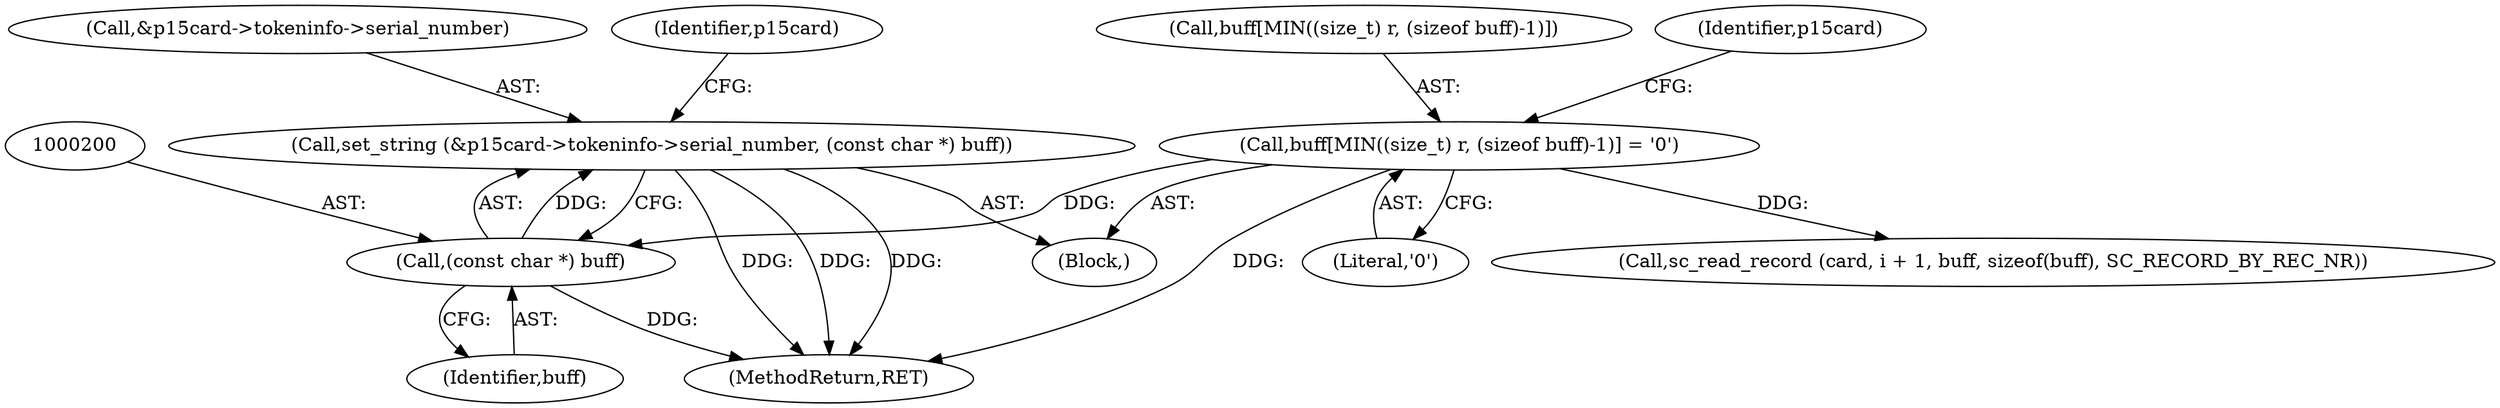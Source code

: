 digraph "0_OpenSC_360e95d45ac4123255a4c796db96337f332160ad#diff-d643a0fa169471dbf2912f4866dc49c5_4@pointer" {
"1000192" [label="(Call,set_string (&p15card->tokeninfo->serial_number, (const char *) buff))"];
"1000199" [label="(Call,(const char *) buff)"];
"1000180" [label="(Call,buff[MIN((size_t) r, (sizeof buff)-1)] = '\0')"];
"1000201" [label="(Identifier,buff)"];
"1000191" [label="(Literal,'\0')"];
"1000111" [label="(Block,)"];
"1000193" [label="(Call,&p15card->tokeninfo->serial_number)"];
"1000181" [label="(Call,buff[MIN((size_t) r, (sizeof buff)-1)])"];
"1000488" [label="(Call,sc_read_record (card, i + 1, buff, sizeof(buff), SC_RECORD_BY_REC_NR))"];
"1000199" [label="(Call,(const char *) buff)"];
"1000205" [label="(Identifier,p15card)"];
"1000180" [label="(Call,buff[MIN((size_t) r, (sizeof buff)-1)] = '\0')"];
"1000834" [label="(MethodReturn,RET)"];
"1000192" [label="(Call,set_string (&p15card->tokeninfo->serial_number, (const char *) buff))"];
"1000196" [label="(Identifier,p15card)"];
"1000192" -> "1000111"  [label="AST: "];
"1000192" -> "1000199"  [label="CFG: "];
"1000193" -> "1000192"  [label="AST: "];
"1000199" -> "1000192"  [label="AST: "];
"1000205" -> "1000192"  [label="CFG: "];
"1000192" -> "1000834"  [label="DDG: "];
"1000192" -> "1000834"  [label="DDG: "];
"1000192" -> "1000834"  [label="DDG: "];
"1000199" -> "1000192"  [label="DDG: "];
"1000199" -> "1000201"  [label="CFG: "];
"1000200" -> "1000199"  [label="AST: "];
"1000201" -> "1000199"  [label="AST: "];
"1000199" -> "1000834"  [label="DDG: "];
"1000180" -> "1000199"  [label="DDG: "];
"1000180" -> "1000111"  [label="AST: "];
"1000180" -> "1000191"  [label="CFG: "];
"1000181" -> "1000180"  [label="AST: "];
"1000191" -> "1000180"  [label="AST: "];
"1000196" -> "1000180"  [label="CFG: "];
"1000180" -> "1000834"  [label="DDG: "];
"1000180" -> "1000488"  [label="DDG: "];
}
